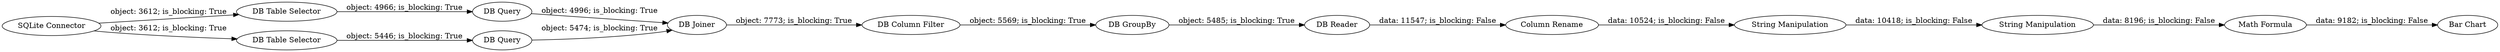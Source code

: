 digraph {
	"-1025016220719458116_17" [label="String Manipulation"]
	"-1025016220719458116_19" [label="Bar Chart"]
	"-1025016220719458116_20" [label="DB Query"]
	"-1025016220719458116_3" [label="DB Table Selector"]
	"-1025016220719458116_18" [label="String Manipulation"]
	"-1025016220719458116_16" [label="Column Rename"]
	"-1025016220719458116_14" [label="DB Reader"]
	"-1025016220719458116_4" [label="DB Joiner"]
	"-1025016220719458116_8" [label="DB Column Filter"]
	"-1025016220719458116_21" [label="DB Query"]
	"-1025016220719458116_15" [label="Math Formula"]
	"-1025016220719458116_10" [label="DB GroupBy"]
	"-1025016220719458116_2" [label="DB Table Selector"]
	"-1025016220719458116_13" [label="SQLite Connector"]
	"-1025016220719458116_2" -> "-1025016220719458116_21" [label="object: 5446; is_blocking: True"]
	"-1025016220719458116_14" -> "-1025016220719458116_16" [label="data: 11547; is_blocking: False"]
	"-1025016220719458116_21" -> "-1025016220719458116_4" [label="object: 5474; is_blocking: True"]
	"-1025016220719458116_13" -> "-1025016220719458116_3" [label="object: 3612; is_blocking: True"]
	"-1025016220719458116_3" -> "-1025016220719458116_20" [label="object: 4966; is_blocking: True"]
	"-1025016220719458116_13" -> "-1025016220719458116_2" [label="object: 3612; is_blocking: True"]
	"-1025016220719458116_16" -> "-1025016220719458116_17" [label="data: 10524; is_blocking: False"]
	"-1025016220719458116_10" -> "-1025016220719458116_14" [label="object: 5485; is_blocking: True"]
	"-1025016220719458116_4" -> "-1025016220719458116_8" [label="object: 7773; is_blocking: True"]
	"-1025016220719458116_20" -> "-1025016220719458116_4" [label="object: 4996; is_blocking: True"]
	"-1025016220719458116_17" -> "-1025016220719458116_18" [label="data: 10418; is_blocking: False"]
	"-1025016220719458116_15" -> "-1025016220719458116_19" [label="data: 9182; is_blocking: False"]
	"-1025016220719458116_18" -> "-1025016220719458116_15" [label="data: 8196; is_blocking: False"]
	"-1025016220719458116_8" -> "-1025016220719458116_10" [label="object: 5569; is_blocking: True"]
	rankdir=LR
}
